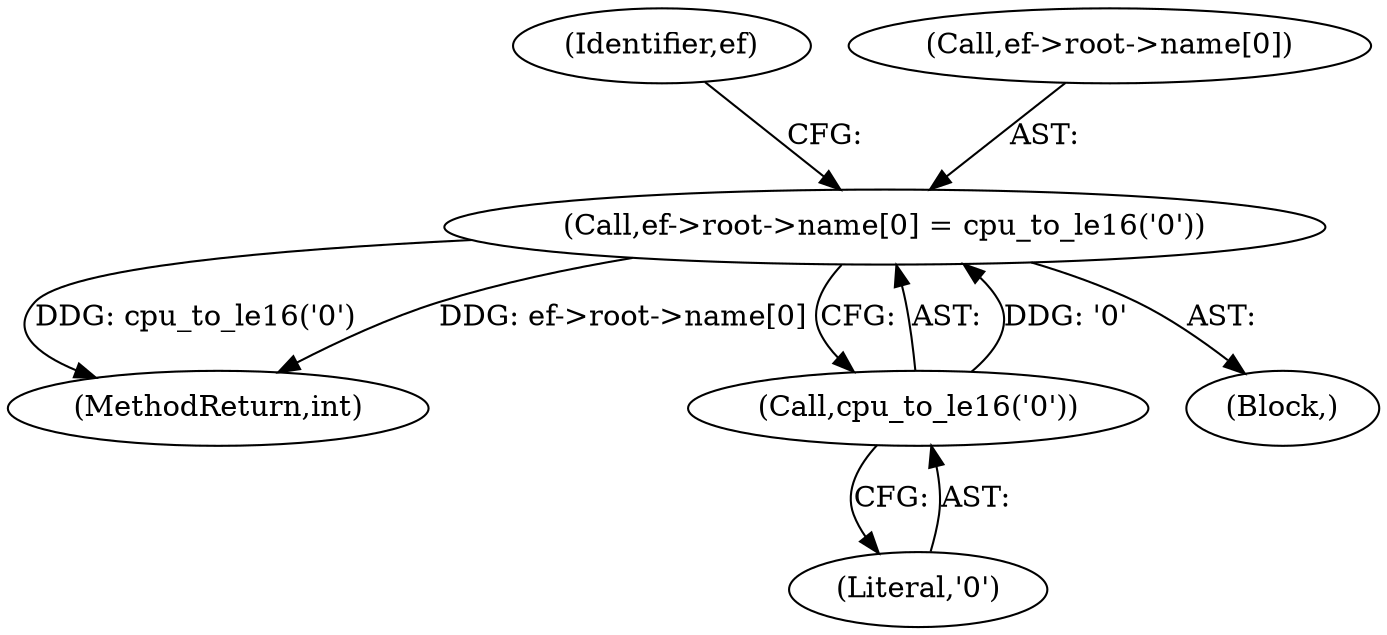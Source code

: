 digraph "0_exfat_2e86ae5f81da11f11673d0546efb525af02b7786@array" {
"1000572" [label="(Call,ef->root->name[0] = cpu_to_le16('\0'))"];
"1000580" [label="(Call,cpu_to_le16('\0'))"];
"1000585" [label="(Identifier,ef)"];
"1000580" [label="(Call,cpu_to_le16('\0'))"];
"1000573" [label="(Call,ef->root->name[0])"];
"1000705" [label="(MethodReturn,int)"];
"1000110" [label="(Block,)"];
"1000572" [label="(Call,ef->root->name[0] = cpu_to_le16('\0'))"];
"1000581" [label="(Literal,'\0')"];
"1000572" -> "1000110"  [label="AST: "];
"1000572" -> "1000580"  [label="CFG: "];
"1000573" -> "1000572"  [label="AST: "];
"1000580" -> "1000572"  [label="AST: "];
"1000585" -> "1000572"  [label="CFG: "];
"1000572" -> "1000705"  [label="DDG: cpu_to_le16('\0')"];
"1000572" -> "1000705"  [label="DDG: ef->root->name[0]"];
"1000580" -> "1000572"  [label="DDG: '\0'"];
"1000580" -> "1000581"  [label="CFG: "];
"1000581" -> "1000580"  [label="AST: "];
}
